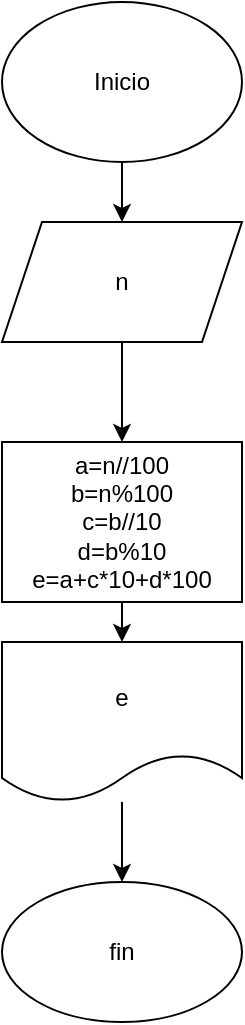 <mxfile><diagram id="qfNfHSIPatnOFsbhZt5J" name="Página-1"><mxGraphModel dx="816" dy="472" grid="1" gridSize="10" guides="1" tooltips="1" connect="1" arrows="1" fold="1" page="1" pageScale="1" pageWidth="850" pageHeight="1100" math="0" shadow="0"><root><mxCell id="0"/><mxCell id="1" parent="0"/><mxCell id="7" style="edgeStyle=none;html=1;exitX=0.5;exitY=1;exitDx=0;exitDy=0;entryX=0.5;entryY=0;entryDx=0;entryDy=0;" parent="1" source="2" target="3" edge="1"><mxGeometry relative="1" as="geometry"/></mxCell><mxCell id="2" value="Inicio" style="ellipse;whiteSpace=wrap;html=1;" parent="1" vertex="1"><mxGeometry x="120" y="130" width="120" height="80" as="geometry"/></mxCell><mxCell id="8" style="edgeStyle=none;html=1;exitX=0.5;exitY=1;exitDx=0;exitDy=0;entryX=0.5;entryY=0;entryDx=0;entryDy=0;" parent="1" source="3" target="4" edge="1"><mxGeometry relative="1" as="geometry"/></mxCell><mxCell id="3" value="n" style="shape=parallelogram;perimeter=parallelogramPerimeter;whiteSpace=wrap;html=1;fixedSize=1;" parent="1" vertex="1"><mxGeometry x="120" y="240" width="120" height="60" as="geometry"/></mxCell><mxCell id="9" style="edgeStyle=none;html=1;exitX=0.5;exitY=1;exitDx=0;exitDy=0;entryX=0.5;entryY=0;entryDx=0;entryDy=0;" parent="1" source="4" target="5" edge="1"><mxGeometry relative="1" as="geometry"/></mxCell><mxCell id="4" value="a=n//100&lt;br&gt;b=n%100&lt;br&gt;c=b//10&lt;br&gt;d=b%10&lt;br&gt;e=a+c*10+d*100&lt;br&gt;" style="rounded=0;whiteSpace=wrap;html=1;" parent="1" vertex="1"><mxGeometry x="120" y="350" width="120" height="80" as="geometry"/></mxCell><mxCell id="11" style="edgeStyle=none;html=1;entryX=0.5;entryY=0;entryDx=0;entryDy=0;" parent="1" source="5" target="6" edge="1"><mxGeometry relative="1" as="geometry"/></mxCell><mxCell id="5" value="e" style="shape=document;whiteSpace=wrap;html=1;boundedLbl=1;" parent="1" vertex="1"><mxGeometry x="120" y="450" width="120" height="80" as="geometry"/></mxCell><mxCell id="6" value="fin" style="ellipse;whiteSpace=wrap;html=1;" parent="1" vertex="1"><mxGeometry x="120" y="570" width="120" height="70" as="geometry"/></mxCell></root></mxGraphModel></diagram></mxfile>